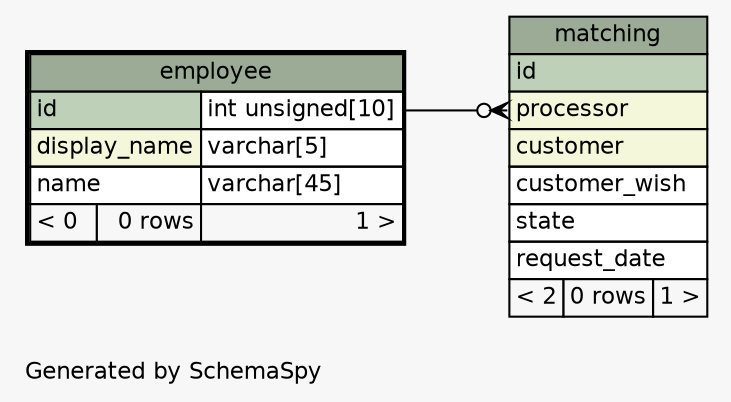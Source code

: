 // dot 2.40.1 on Linux 5.0.0-37-generic
// SchemaSpy rev 590
digraph "oneDegreeRelationshipsDiagram" {
  graph [
    rankdir="RL"
    bgcolor="#f7f7f7"
    label="\nGenerated by SchemaSpy"
    labeljust="l"
    nodesep="0.18"
    ranksep="0.46"
    fontname="Helvetica"
    fontsize="11"
  ];
  node [
    fontname="Helvetica"
    fontsize="11"
    shape="plaintext"
  ];
  edge [
    arrowsize="0.8"
  ];
  "matching":"processor":w -> "employee":"id.type":e [arrowhead=none dir=back arrowtail=crowodot];
  "employee" [
    label=<
    <TABLE BORDER="2" CELLBORDER="1" CELLSPACING="0" BGCOLOR="#ffffff">
      <TR><TD COLSPAN="3" BGCOLOR="#9bab96" ALIGN="CENTER">employee</TD></TR>
      <TR><TD PORT="id" COLSPAN="2" BGCOLOR="#bed1b8" ALIGN="LEFT">id</TD><TD PORT="id.type" ALIGN="LEFT">int unsigned[10]</TD></TR>
      <TR><TD PORT="display_name" COLSPAN="2" BGCOLOR="#f4f7da" ALIGN="LEFT">display_name</TD><TD PORT="display_name.type" ALIGN="LEFT">varchar[5]</TD></TR>
      <TR><TD PORT="name" COLSPAN="2" ALIGN="LEFT">name</TD><TD PORT="name.type" ALIGN="LEFT">varchar[45]</TD></TR>
      <TR><TD ALIGN="LEFT" BGCOLOR="#f7f7f7">&lt; 0</TD><TD ALIGN="RIGHT" BGCOLOR="#f7f7f7">0 rows</TD><TD ALIGN="RIGHT" BGCOLOR="#f7f7f7">1 &gt;</TD></TR>
    </TABLE>>
    URL="employee.html"
    tooltip="employee"
  ];
  "matching" [
    label=<
    <TABLE BORDER="0" CELLBORDER="1" CELLSPACING="0" BGCOLOR="#ffffff">
      <TR><TD COLSPAN="3" BGCOLOR="#9bab96" ALIGN="CENTER">matching</TD></TR>
      <TR><TD PORT="id" COLSPAN="3" BGCOLOR="#bed1b8" ALIGN="LEFT">id</TD></TR>
      <TR><TD PORT="processor" COLSPAN="3" BGCOLOR="#f4f7da" ALIGN="LEFT">processor</TD></TR>
      <TR><TD PORT="customer" COLSPAN="3" BGCOLOR="#f4f7da" ALIGN="LEFT">customer</TD></TR>
      <TR><TD PORT="customer_wish" COLSPAN="3" ALIGN="LEFT">customer_wish</TD></TR>
      <TR><TD PORT="state" COLSPAN="3" ALIGN="LEFT">state</TD></TR>
      <TR><TD PORT="request_date" COLSPAN="3" ALIGN="LEFT">request_date</TD></TR>
      <TR><TD ALIGN="LEFT" BGCOLOR="#f7f7f7">&lt; 2</TD><TD ALIGN="RIGHT" BGCOLOR="#f7f7f7">0 rows</TD><TD ALIGN="RIGHT" BGCOLOR="#f7f7f7">1 &gt;</TD></TR>
    </TABLE>>
    URL="matching.html"
    tooltip="matching"
  ];
}
